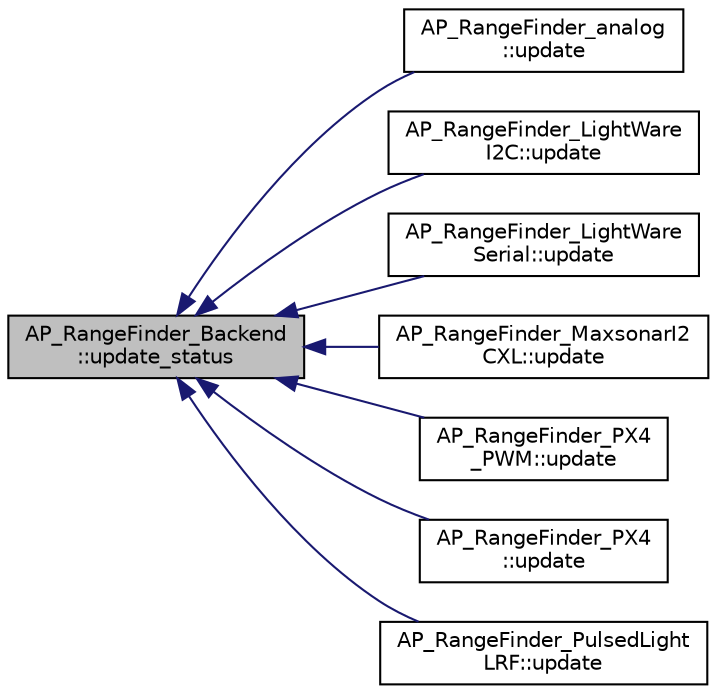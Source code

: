 digraph "AP_RangeFinder_Backend::update_status"
{
 // INTERACTIVE_SVG=YES
  edge [fontname="Helvetica",fontsize="10",labelfontname="Helvetica",labelfontsize="10"];
  node [fontname="Helvetica",fontsize="10",shape=record];
  rankdir="LR";
  Node1 [label="AP_RangeFinder_Backend\l::update_status",height=0.2,width=0.4,color="black", fillcolor="grey75", style="filled", fontcolor="black"];
  Node1 -> Node2 [dir="back",color="midnightblue",fontsize="10",style="solid",fontname="Helvetica"];
  Node2 [label="AP_RangeFinder_analog\l::update",height=0.2,width=0.4,color="black", fillcolor="white", style="filled",URL="$classAP__RangeFinder__analog.html#ad997f109f592a3c9f875655af6ad6de0"];
  Node1 -> Node3 [dir="back",color="midnightblue",fontsize="10",style="solid",fontname="Helvetica"];
  Node3 [label="AP_RangeFinder_LightWare\lI2C::update",height=0.2,width=0.4,color="black", fillcolor="white", style="filled",URL="$classAP__RangeFinder__LightWareI2C.html#a4ffe6c474e7c899cd11d74b4ba4ebaad"];
  Node1 -> Node4 [dir="back",color="midnightblue",fontsize="10",style="solid",fontname="Helvetica"];
  Node4 [label="AP_RangeFinder_LightWare\lSerial::update",height=0.2,width=0.4,color="black", fillcolor="white", style="filled",URL="$classAP__RangeFinder__LightWareSerial.html#af41994f15178d579a75658acb1de5dca"];
  Node1 -> Node5 [dir="back",color="midnightblue",fontsize="10",style="solid",fontname="Helvetica"];
  Node5 [label="AP_RangeFinder_MaxsonarI2\lCXL::update",height=0.2,width=0.4,color="black", fillcolor="white", style="filled",URL="$classAP__RangeFinder__MaxsonarI2CXL.html#a6e990839c7d9bbced27ead7b6f4d3a38"];
  Node1 -> Node6 [dir="back",color="midnightblue",fontsize="10",style="solid",fontname="Helvetica"];
  Node6 [label="AP_RangeFinder_PX4\l_PWM::update",height=0.2,width=0.4,color="black", fillcolor="white", style="filled",URL="$classAP__RangeFinder__PX4__PWM.html#a434a00adf4f58b34de67fb54131cdec0"];
  Node1 -> Node7 [dir="back",color="midnightblue",fontsize="10",style="solid",fontname="Helvetica"];
  Node7 [label="AP_RangeFinder_PX4\l::update",height=0.2,width=0.4,color="black", fillcolor="white", style="filled",URL="$classAP__RangeFinder__PX4.html#a5e0cebe64a3212c9e0d97e233a16e9e7"];
  Node1 -> Node8 [dir="back",color="midnightblue",fontsize="10",style="solid",fontname="Helvetica"];
  Node8 [label="AP_RangeFinder_PulsedLight\lLRF::update",height=0.2,width=0.4,color="black", fillcolor="white", style="filled",URL="$classAP__RangeFinder__PulsedLightLRF.html#ac465541eac74267f6dc1fa06d0301aa4"];
}
